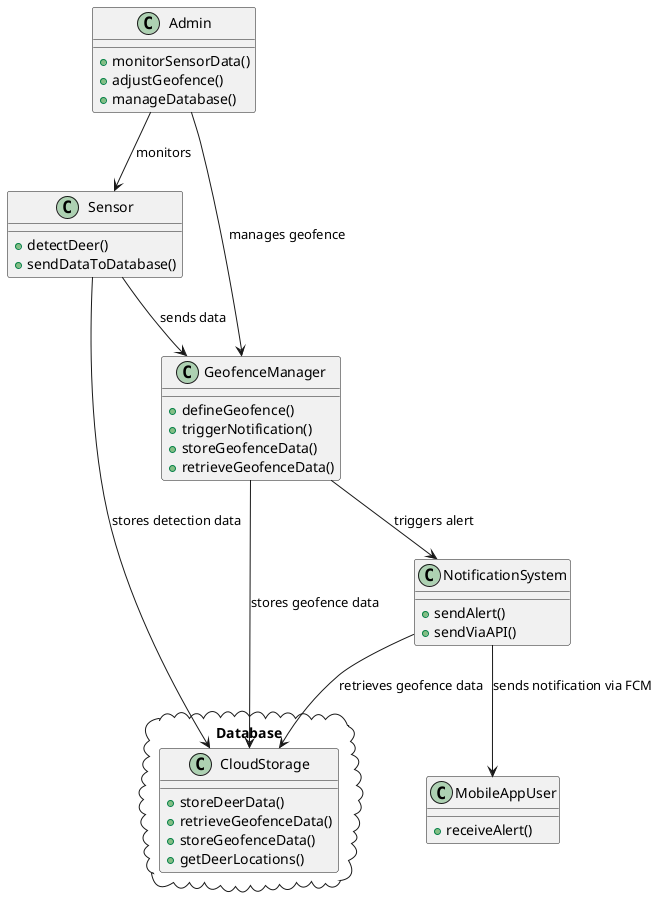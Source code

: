 @startuml

cloud "Database" {
    class CloudStorage {
        +storeDeerData()
        +retrieveGeofenceData()
        +storeGeofenceData()
        +getDeerLocations()
    }
}

class Sensor {
    +detectDeer()
    +sendDataToDatabase()
}

class GeofenceManager {
    +defineGeofence()
    +triggerNotification()
    +storeGeofenceData()
    +retrieveGeofenceData()
}

class NotificationSystem {
    +sendAlert()
    +sendViaAPI()
}

class MobileAppUser {
    +receiveAlert()
}

class Admin {
    +monitorSensorData()
    +adjustGeofence()
    +manageDatabase()
}

Sensor --> GeofenceManager : sends data
Sensor --> CloudStorage : stores detection data
GeofenceManager --> NotificationSystem : triggers alert
NotificationSystem --> MobileAppUser : sends notification via FCM
Admin --> GeofenceManager : manages geofence
Admin --> Sensor : monitors
GeofenceManager --> CloudStorage : stores geofence data
NotificationSystem --> CloudStorage : retrieves geofence data

@enduml
